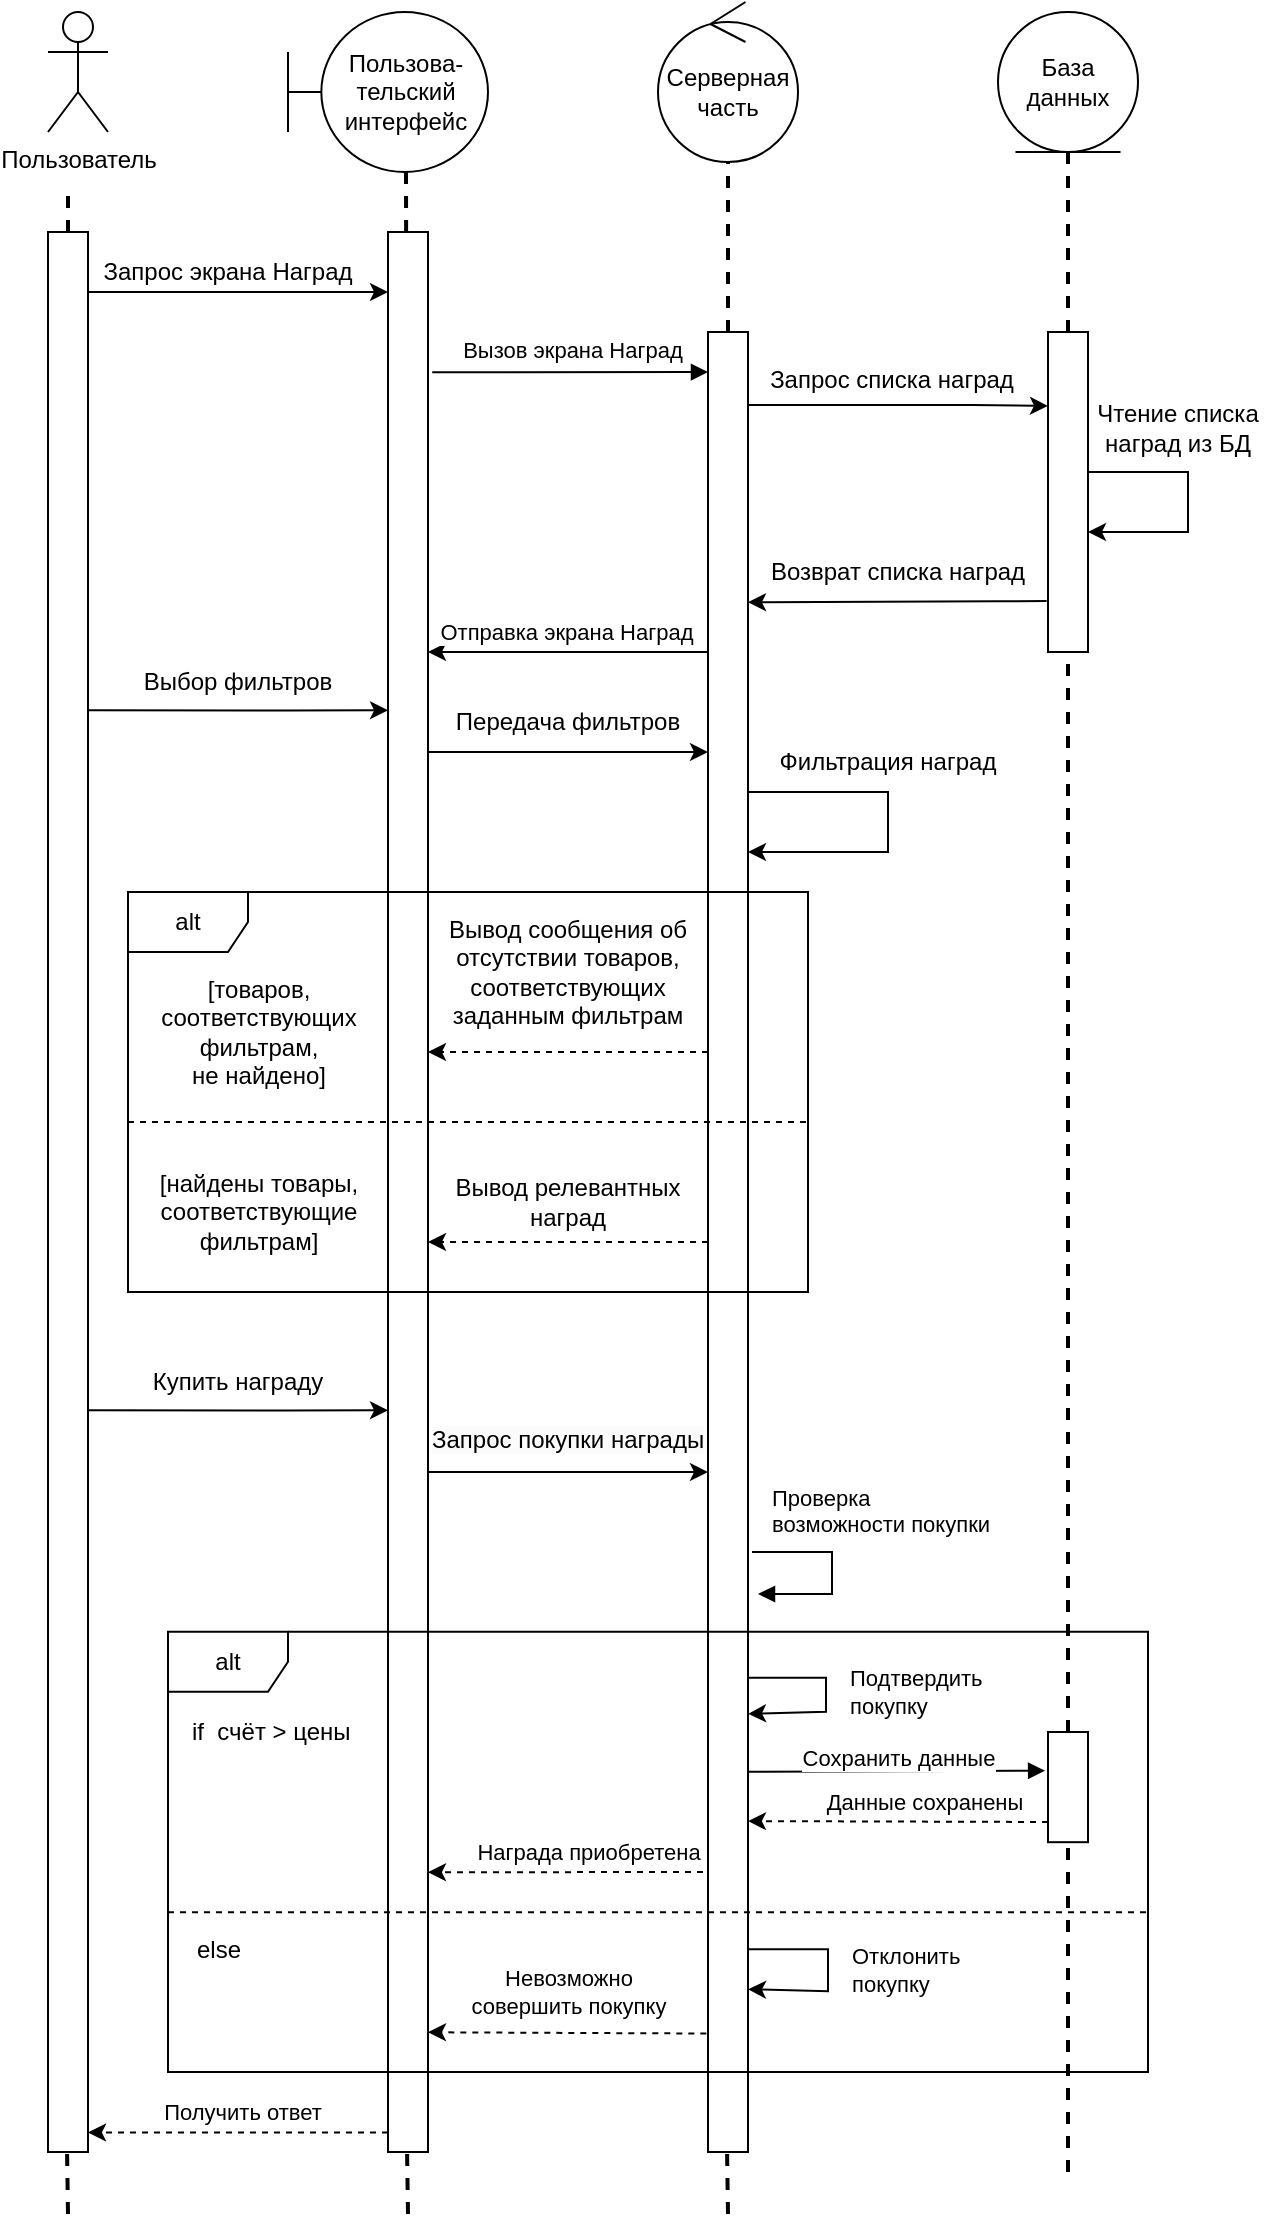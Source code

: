 <mxfile version="21.2.8" type="device">
  <diagram id="CVpzIZxZ6FQc-zkJlyMm" name="Страница 1">
    <mxGraphModel dx="2061" dy="794" grid="1" gridSize="10" guides="1" tooltips="1" connect="1" arrows="1" fold="1" page="1" pageScale="1" pageWidth="827" pageHeight="1169" math="0" shadow="0">
      <root>
        <mxCell id="0" />
        <mxCell id="1" parent="0" />
        <mxCell id="GgT9fDXqA0Cxmzo699EA-2" value="Пользователь" style="shape=umlActor;verticalLabelPosition=bottom;verticalAlign=top;html=1;outlineConnect=0;" parent="1" vertex="1">
          <mxGeometry x="-700" y="10" width="30" height="60" as="geometry" />
        </mxCell>
        <mxCell id="GgT9fDXqA0Cxmzo699EA-5" value="Запрос экрана Наград" style="text;html=1;strokeColor=none;fillColor=none;align=center;verticalAlign=middle;whiteSpace=wrap;rounded=0;" parent="1" vertex="1">
          <mxGeometry x="-700" y="120" width="180" height="40" as="geometry" />
        </mxCell>
        <mxCell id="Dryz8J-gVgUKQ2lueqJI-1" value="Пользова-&lt;br&gt;тельский интерфейс" style="shape=umlBoundary;whiteSpace=wrap;html=1;" parent="1" vertex="1">
          <mxGeometry x="-580" y="10" width="100" height="80" as="geometry" />
        </mxCell>
        <mxCell id="Dryz8J-gVgUKQ2lueqJI-2" value="База данных" style="ellipse;shape=umlEntity;whiteSpace=wrap;html=1;" parent="1" vertex="1">
          <mxGeometry x="-225" y="10" width="70" height="70" as="geometry" />
        </mxCell>
        <mxCell id="80jDLiHwljJUnVOSaJOS-2" value="" style="endArrow=none;dashed=1;html=1;strokeWidth=2;rounded=0;startArrow=none;" parent="1" source="80jDLiHwljJUnVOSaJOS-10" edge="1">
          <mxGeometry width="50" height="50" relative="1" as="geometry">
            <mxPoint x="-520.66" y="1170" as="sourcePoint" />
            <mxPoint x="-521" y="90" as="targetPoint" />
          </mxGeometry>
        </mxCell>
        <mxCell id="80jDLiHwljJUnVOSaJOS-3" value="" style="endArrow=none;dashed=1;html=1;strokeWidth=2;rounded=0;startArrow=none;" parent="1" source="2JbgoP7T0dCr4Jy_Mh9x-60" target="Dryz8J-gVgUKQ2lueqJI-2" edge="1">
          <mxGeometry width="50" height="50" relative="1" as="geometry">
            <mxPoint x="-50.16" y="1170" as="sourcePoint" />
            <mxPoint x="-50.5" y="90.0" as="targetPoint" />
          </mxGeometry>
        </mxCell>
        <mxCell id="80jDLiHwljJUnVOSaJOS-4" value="" style="endArrow=none;dashed=1;html=1;strokeWidth=2;rounded=0;startArrow=none;" parent="1" source="80jDLiHwljJUnVOSaJOS-5" edge="1">
          <mxGeometry width="50" height="50" relative="1" as="geometry">
            <mxPoint x="-720" y="1170" as="sourcePoint" />
            <mxPoint x="-690" y="100" as="targetPoint" />
          </mxGeometry>
        </mxCell>
        <mxCell id="80jDLiHwljJUnVOSaJOS-7" value="" style="endArrow=classic;endFill=1;html=1;edgeStyle=orthogonalEdgeStyle;align=left;verticalAlign=top;rounded=0;" parent="1" source="80jDLiHwljJUnVOSaJOS-5" target="80jDLiHwljJUnVOSaJOS-10" edge="1">
          <mxGeometry x="-1" relative="1" as="geometry">
            <mxPoint x="-710" y="170" as="sourcePoint" />
            <mxPoint x="-540" y="190" as="targetPoint" />
            <Array as="points">
              <mxPoint x="-620" y="150" />
              <mxPoint x="-620" y="150" />
            </Array>
          </mxGeometry>
        </mxCell>
        <mxCell id="80jDLiHwljJUnVOSaJOS-39" style="edgeStyle=orthogonalEdgeStyle;rounded=0;orthogonalLoop=1;jettySize=auto;html=1;" parent="1" edge="1">
          <mxGeometry relative="1" as="geometry">
            <mxPoint x="190" y="670" as="targetPoint" />
          </mxGeometry>
        </mxCell>
        <mxCell id="mZSnBwAnfPJ0Uy06w7GG-2" value="Вызов экрана Наград" style="endArrow=block;endFill=1;html=1;align=center;verticalAlign=top;rounded=0;entryX=0;entryY=0.022;entryDx=0;entryDy=0;entryPerimeter=0;exitX=1.105;exitY=0.073;exitDx=0;exitDy=0;exitPerimeter=0;" parent="1" source="80jDLiHwljJUnVOSaJOS-10" target="mZSnBwAnfPJ0Uy06w7GG-21" edge="1">
          <mxGeometry x="0.018" y="24" relative="1" as="geometry">
            <mxPoint x="-510.64" y="183.12" as="sourcePoint" />
            <mxPoint x="-387.88" y="183.36" as="targetPoint" />
            <mxPoint as="offset" />
          </mxGeometry>
        </mxCell>
        <mxCell id="mZSnBwAnfPJ0Uy06w7GG-17" value="" style="endArrow=none;dashed=1;html=1;strokeWidth=2;rounded=0;startArrow=none;" parent="1" source="mZSnBwAnfPJ0Uy06w7GG-21" target="8Y3LxIUDOonehGjc2qs5-1" edge="1">
          <mxGeometry width="50" height="50" relative="1" as="geometry">
            <mxPoint x="-322.16" y="1170" as="sourcePoint" />
            <mxPoint x="-322" y="90" as="targetPoint" />
          </mxGeometry>
        </mxCell>
        <mxCell id="80jDLiHwljJUnVOSaJOS-5" value="" style="rounded=0;whiteSpace=wrap;html=1;" parent="1" vertex="1">
          <mxGeometry x="-700" y="120" width="20" height="960" as="geometry" />
        </mxCell>
        <mxCell id="mZSnBwAnfPJ0Uy06w7GG-19" value="" style="endArrow=none;dashed=1;html=1;strokeWidth=2;rounded=0;startArrow=none;" parent="1" edge="1">
          <mxGeometry width="50" height="50" relative="1" as="geometry">
            <mxPoint x="-690" y="1111" as="sourcePoint" />
            <mxPoint x="-690.45" y="1081" as="targetPoint" />
          </mxGeometry>
        </mxCell>
        <mxCell id="80jDLiHwljJUnVOSaJOS-10" value="" style="rounded=0;whiteSpace=wrap;html=1;" parent="1" vertex="1">
          <mxGeometry x="-530" y="120" width="20" height="960" as="geometry" />
        </mxCell>
        <mxCell id="mZSnBwAnfPJ0Uy06w7GG-21" value="" style="rounded=0;whiteSpace=wrap;html=1;" parent="1" vertex="1">
          <mxGeometry x="-370" y="170" width="20" height="910" as="geometry" />
        </mxCell>
        <mxCell id="mZSnBwAnfPJ0Uy06w7GG-22" value="" style="endArrow=none;dashed=1;html=1;strokeWidth=2;rounded=0;startArrow=none;" parent="1" edge="1">
          <mxGeometry width="50" height="50" relative="1" as="geometry">
            <mxPoint x="-360" y="1111" as="sourcePoint" />
            <mxPoint x="-360.45" y="1081" as="targetPoint" />
          </mxGeometry>
        </mxCell>
        <mxCell id="8Y3LxIUDOonehGjc2qs5-1" value="Серверная часть" style="ellipse;shape=umlControl;whiteSpace=wrap;html=1;" parent="1" vertex="1">
          <mxGeometry x="-395" y="5" width="70" height="80" as="geometry" />
        </mxCell>
        <mxCell id="2JbgoP7T0dCr4Jy_Mh9x-1" value="Отправка экрана Наград" style="rounded=0;orthogonalLoop=1;jettySize=auto;html=1;" parent="1" edge="1">
          <mxGeometry x="0.011" y="-10" relative="1" as="geometry">
            <mxPoint x="-370" y="330" as="sourcePoint" />
            <mxPoint x="-510" y="330" as="targetPoint" />
            <mxPoint as="offset" />
          </mxGeometry>
        </mxCell>
        <mxCell id="2JbgoP7T0dCr4Jy_Mh9x-9" value="Проверка&lt;br&gt;возможности покупки" style="endArrow=block;endFill=1;html=1;edgeStyle=orthogonalEdgeStyle;align=left;verticalAlign=top;rounded=0;" parent="1" edge="1">
          <mxGeometry x="-0.837" y="40" relative="1" as="geometry">
            <mxPoint x="-348" y="780.0" as="sourcePoint" />
            <mxPoint x="-345" y="801.0" as="targetPoint" />
            <Array as="points">
              <mxPoint x="-308" y="780.0" />
              <mxPoint x="-308" y="801.0" />
            </Array>
            <mxPoint as="offset" />
          </mxGeometry>
        </mxCell>
        <mxCell id="2JbgoP7T0dCr4Jy_Mh9x-10" value="Подтвердить&lt;br&gt;покупку" style="rounded=0;orthogonalLoop=1;jettySize=auto;html=1;align=left;" parent="1" edge="1">
          <mxGeometry x="-0.027" y="10" relative="1" as="geometry">
            <mxPoint x="-350" y="842.91" as="sourcePoint" />
            <mxPoint x="-350" y="860.91" as="targetPoint" />
            <mxPoint as="offset" />
            <Array as="points">
              <mxPoint x="-311" y="842.91" />
              <mxPoint x="-311" y="859.91" />
            </Array>
          </mxGeometry>
        </mxCell>
        <mxCell id="2JbgoP7T0dCr4Jy_Mh9x-11" value="Отклонить&lt;br&gt;покупку" style="rounded=0;orthogonalLoop=1;jettySize=auto;html=1;align=left;" parent="1" edge="1">
          <mxGeometry x="-0.01" y="10" relative="1" as="geometry">
            <mxPoint x="-350" y="978.63" as="sourcePoint" />
            <mxPoint x="-350" y="998.63" as="targetPoint" />
            <mxPoint as="offset" />
            <Array as="points">
              <mxPoint x="-310" y="978.63" />
              <mxPoint x="-310" y="999.63" />
            </Array>
          </mxGeometry>
        </mxCell>
        <mxCell id="2JbgoP7T0dCr4Jy_Mh9x-12" value="Награда приобретена" style="rounded=0;orthogonalLoop=1;jettySize=auto;html=1;dashed=1;exitX=-0.125;exitY=0.707;exitDx=0;exitDy=0;exitPerimeter=0;" parent="1" edge="1">
          <mxGeometry x="-0.164" y="-10" relative="1" as="geometry">
            <mxPoint x="-372.5" y="940.0" as="sourcePoint" />
            <mxPoint x="-510" y="940.13" as="targetPoint" />
            <mxPoint as="offset" />
          </mxGeometry>
        </mxCell>
        <mxCell id="2JbgoP7T0dCr4Jy_Mh9x-14" value="Невозможно&lt;br&gt;совершить покупку" style="rounded=0;orthogonalLoop=1;jettySize=auto;html=1;dashed=1;exitX=-0.042;exitY=0.904;exitDx=0;exitDy=0;exitPerimeter=0;" parent="1" edge="1">
          <mxGeometry x="-0.005" y="-20" relative="1" as="geometry">
            <mxPoint x="-370.84" y="1020.77" as="sourcePoint" />
            <mxPoint x="-510" y="1020.13" as="targetPoint" />
            <mxPoint as="offset" />
          </mxGeometry>
        </mxCell>
        <mxCell id="2JbgoP7T0dCr4Jy_Mh9x-15" value="Сохранить данные" style="endArrow=block;endFill=1;html=1;align=center;verticalAlign=top;rounded=0;entryX=-0.072;entryY=0.351;entryDx=0;entryDy=0;entryPerimeter=0;" parent="1" target="2JbgoP7T0dCr4Jy_Mh9x-82" edge="1">
          <mxGeometry x="0.009" y="20" relative="1" as="geometry">
            <mxPoint x="-350" y="889.91" as="sourcePoint" />
            <mxPoint x="-190" y="889.91" as="targetPoint" />
            <mxPoint as="offset" />
          </mxGeometry>
        </mxCell>
        <mxCell id="2JbgoP7T0dCr4Jy_Mh9x-17" value="&amp;nbsp; &amp;nbsp;if&amp;nbsp; счёт &amp;gt; цены" style="text;html=1;align=left;verticalAlign=middle;resizable=0;points=[];autosize=1;strokeColor=none;fillColor=none;" parent="1" vertex="1">
          <mxGeometry x="-640" y="854.91" width="110" height="30" as="geometry" />
        </mxCell>
        <mxCell id="2JbgoP7T0dCr4Jy_Mh9x-18" value="else" style="text;html=1;align=center;verticalAlign=middle;resizable=0;points=[];autosize=1;strokeColor=none;fillColor=none;" parent="1" vertex="1">
          <mxGeometry x="-640" y="964.13" width="50" height="30" as="geometry" />
        </mxCell>
        <mxCell id="2JbgoP7T0dCr4Jy_Mh9x-19" value="" style="line;strokeWidth=1;fillColor=none;align=left;verticalAlign=middle;spacingTop=-1;spacingLeft=3;spacingRight=3;rotatable=0;labelPosition=right;points=[];portConstraint=eastwest;strokeColor=inherit;dashed=1;" parent="1" vertex="1">
          <mxGeometry x="-640" y="956.13" width="490" height="8" as="geometry" />
        </mxCell>
        <mxCell id="2JbgoP7T0dCr4Jy_Mh9x-16" value="alt" style="shape=umlFrame;whiteSpace=wrap;html=1;pointerEvents=0;" parent="1" vertex="1">
          <mxGeometry x="-640" y="819.91" width="490" height="220.09" as="geometry" />
        </mxCell>
        <mxCell id="2JbgoP7T0dCr4Jy_Mh9x-23" value="Получить ответ" style="rounded=0;orthogonalLoop=1;jettySize=auto;html=1;dashed=1;" parent="1" edge="1">
          <mxGeometry x="-0.018" y="-10" relative="1" as="geometry">
            <mxPoint x="-530" y="1070.22" as="sourcePoint" />
            <mxPoint x="-680" y="1070.22" as="targetPoint" />
            <mxPoint as="offset" />
          </mxGeometry>
        </mxCell>
        <mxCell id="2JbgoP7T0dCr4Jy_Mh9x-25" value="" style="endArrow=none;dashed=1;html=1;strokeWidth=2;rounded=0;startArrow=none;" parent="1" edge="1">
          <mxGeometry width="50" height="50" relative="1" as="geometry">
            <mxPoint x="-520" y="1111" as="sourcePoint" />
            <mxPoint x="-520.45" y="1081" as="targetPoint" />
          </mxGeometry>
        </mxCell>
        <mxCell id="2JbgoP7T0dCr4Jy_Mh9x-32" value="Выбор фильтров" style="text;html=1;strokeColor=none;fillColor=none;align=center;verticalAlign=middle;whiteSpace=wrap;rounded=0;" parent="1" vertex="1">
          <mxGeometry x="-680" y="330" width="150" height="30" as="geometry" />
        </mxCell>
        <mxCell id="2JbgoP7T0dCr4Jy_Mh9x-33" value="Фильтрация наград" style="text;html=1;strokeColor=none;fillColor=none;align=center;verticalAlign=middle;whiteSpace=wrap;rounded=0;" parent="1" vertex="1">
          <mxGeometry x="-350" y="370" width="140" height="30" as="geometry" />
        </mxCell>
        <mxCell id="2JbgoP7T0dCr4Jy_Mh9x-34" style="edgeStyle=orthogonalEdgeStyle;rounded=0;orthogonalLoop=1;jettySize=auto;html=1;" parent="1" edge="1">
          <mxGeometry relative="1" as="geometry">
            <mxPoint x="-350" y="430" as="targetPoint" />
            <Array as="points">
              <mxPoint x="-280" y="400" />
              <mxPoint x="-280" y="430" />
            </Array>
            <mxPoint x="-350" y="400" as="sourcePoint" />
          </mxGeometry>
        </mxCell>
        <mxCell id="2JbgoP7T0dCr4Jy_Mh9x-35" style="edgeStyle=orthogonalEdgeStyle;rounded=0;orthogonalLoop=1;jettySize=auto;html=1;endArrow=classic;endFill=1;" parent="1" edge="1">
          <mxGeometry relative="1" as="geometry">
            <Array as="points">
              <mxPoint x="-580" y="359.17" />
              <mxPoint x="-580" y="359.17" />
            </Array>
            <mxPoint x="-680" y="359.17" as="sourcePoint" />
            <mxPoint x="-530" y="359.17" as="targetPoint" />
          </mxGeometry>
        </mxCell>
        <mxCell id="2JbgoP7T0dCr4Jy_Mh9x-36" value="Передача фильтров" style="text;html=1;strokeColor=none;fillColor=none;align=center;verticalAlign=middle;whiteSpace=wrap;rounded=0;" parent="1" vertex="1">
          <mxGeometry x="-510" y="350" width="140" height="30" as="geometry" />
        </mxCell>
        <mxCell id="2JbgoP7T0dCr4Jy_Mh9x-37" style="edgeStyle=orthogonalEdgeStyle;rounded=0;orthogonalLoop=1;jettySize=auto;html=1;" parent="1" edge="1">
          <mxGeometry relative="1" as="geometry">
            <mxPoint x="-370" y="380" as="targetPoint" />
            <Array as="points">
              <mxPoint x="-390" y="380" />
              <mxPoint x="-390" y="380" />
            </Array>
            <mxPoint x="-510" y="380" as="sourcePoint" />
          </mxGeometry>
        </mxCell>
        <mxCell id="2JbgoP7T0dCr4Jy_Mh9x-39" value="alt" style="shape=umlFrame;whiteSpace=wrap;html=1;" parent="1" vertex="1">
          <mxGeometry x="-660" y="450" width="340" height="200" as="geometry" />
        </mxCell>
        <mxCell id="2JbgoP7T0dCr4Jy_Mh9x-40" value="Вывод сообщения об отсутствии товаров, соответствующих заданным фильтрам" style="text;html=1;strokeColor=none;fillColor=none;align=center;verticalAlign=middle;whiteSpace=wrap;rounded=0;" parent="1" vertex="1">
          <mxGeometry x="-510" y="470" width="140" height="40" as="geometry" />
        </mxCell>
        <mxCell id="2JbgoP7T0dCr4Jy_Mh9x-42" style="edgeStyle=orthogonalEdgeStyle;rounded=0;orthogonalLoop=1;jettySize=auto;html=1;dashed=1;" parent="1" edge="1">
          <mxGeometry relative="1" as="geometry">
            <Array as="points">
              <mxPoint x="-370" y="530" />
              <mxPoint x="-509" y="530" />
            </Array>
            <mxPoint x="-370" y="530" as="sourcePoint" />
            <mxPoint x="-510" y="530" as="targetPoint" />
          </mxGeometry>
        </mxCell>
        <mxCell id="2JbgoP7T0dCr4Jy_Mh9x-45" style="edgeStyle=orthogonalEdgeStyle;rounded=0;orthogonalLoop=1;jettySize=auto;html=1;dashed=1;endArrow=classic;endFill=1;" parent="1" edge="1">
          <mxGeometry relative="1" as="geometry">
            <Array as="points">
              <mxPoint x="-400" y="625.44" />
            </Array>
            <mxPoint x="-370" y="625" as="sourcePoint" />
            <mxPoint x="-510" y="625.004" as="targetPoint" />
          </mxGeometry>
        </mxCell>
        <mxCell id="2JbgoP7T0dCr4Jy_Mh9x-46" value="[товаров, &lt;br&gt;соответствующих &lt;br&gt;фильтрам, &lt;br&gt;не найдено]" style="text;html=1;align=center;verticalAlign=middle;resizable=0;points=[];autosize=1;strokeColor=none;fillColor=none;" parent="1" vertex="1">
          <mxGeometry x="-650" y="490" width="110" height="60" as="geometry" />
        </mxCell>
        <mxCell id="2JbgoP7T0dCr4Jy_Mh9x-47" value="[найдены товары, &lt;br&gt;соответствующие &lt;br&gt;фильтрам]" style="text;html=1;align=center;verticalAlign=middle;resizable=0;points=[];autosize=1;strokeColor=none;fillColor=none;" parent="1" vertex="1">
          <mxGeometry x="-650" y="585" width="110" height="50" as="geometry" />
        </mxCell>
        <mxCell id="2JbgoP7T0dCr4Jy_Mh9x-49" value="Вывод релевантных наград" style="text;html=1;strokeColor=none;fillColor=none;align=center;verticalAlign=middle;whiteSpace=wrap;rounded=0;" parent="1" vertex="1">
          <mxGeometry x="-515" y="590" width="150" height="30" as="geometry" />
        </mxCell>
        <mxCell id="2JbgoP7T0dCr4Jy_Mh9x-51" value="Чтение списка наград из БД" style="text;html=1;strokeColor=none;fillColor=none;align=center;verticalAlign=middle;whiteSpace=wrap;rounded=0;" parent="1" vertex="1">
          <mxGeometry x="-180" y="200" width="90" height="35" as="geometry" />
        </mxCell>
        <mxCell id="2JbgoP7T0dCr4Jy_Mh9x-52" value="Возврат списка наград" style="text;html=1;strokeColor=none;fillColor=none;align=center;verticalAlign=middle;whiteSpace=wrap;rounded=0;" parent="1" vertex="1">
          <mxGeometry x="-350" y="270" width="150" height="40" as="geometry" />
        </mxCell>
        <mxCell id="2JbgoP7T0dCr4Jy_Mh9x-54" style="edgeStyle=orthogonalEdgeStyle;rounded=0;orthogonalLoop=1;jettySize=auto;html=1;" parent="1" edge="1">
          <mxGeometry relative="1" as="geometry">
            <mxPoint x="-180" y="270" as="targetPoint" />
            <Array as="points">
              <mxPoint x="-130" y="239.75" />
              <mxPoint x="-130" y="269.75" />
            </Array>
            <mxPoint x="-180" y="240" as="sourcePoint" />
          </mxGeometry>
        </mxCell>
        <mxCell id="2JbgoP7T0dCr4Jy_Mh9x-55" style="edgeStyle=orthogonalEdgeStyle;rounded=0;orthogonalLoop=1;jettySize=auto;html=1;exitX=-0.035;exitY=0.118;exitDx=0;exitDy=0;exitPerimeter=0;" parent="1" edge="1">
          <mxGeometry relative="1" as="geometry">
            <Array as="points">
              <mxPoint x="-226" y="304.5" />
            </Array>
            <mxPoint x="-350" y="305.13" as="targetPoint" />
            <mxPoint x="-200.7" y="304.56" as="sourcePoint" />
          </mxGeometry>
        </mxCell>
        <mxCell id="2JbgoP7T0dCr4Jy_Mh9x-58" value="Запрос списка наград" style="text;html=1;strokeColor=none;fillColor=none;align=center;verticalAlign=middle;whiteSpace=wrap;rounded=0;" parent="1" vertex="1">
          <mxGeometry x="-348" y="178" width="140" height="32.5" as="geometry" />
        </mxCell>
        <mxCell id="2JbgoP7T0dCr4Jy_Mh9x-59" style="edgeStyle=orthogonalEdgeStyle;rounded=0;orthogonalLoop=1;jettySize=auto;html=1;exitX=-0.015;exitY=0.938;exitDx=0;exitDy=0;exitPerimeter=0;" parent="1" edge="1">
          <mxGeometry relative="1" as="geometry">
            <Array as="points">
              <mxPoint x="-238" y="206" />
            </Array>
            <mxPoint x="-350.1" y="206.485" as="sourcePoint" />
            <mxPoint x="-200" y="207" as="targetPoint" />
          </mxGeometry>
        </mxCell>
        <mxCell id="2JbgoP7T0dCr4Jy_Mh9x-61" value="" style="endArrow=none;dashed=1;html=1;strokeWidth=2;rounded=0;startArrow=none;" parent="1" source="2JbgoP7T0dCr4Jy_Mh9x-82" target="2JbgoP7T0dCr4Jy_Mh9x-60" edge="1">
          <mxGeometry width="50" height="50" relative="1" as="geometry">
            <mxPoint x="-190" y="1170" as="sourcePoint" />
            <mxPoint x="-205" y="80" as="targetPoint" />
          </mxGeometry>
        </mxCell>
        <mxCell id="2JbgoP7T0dCr4Jy_Mh9x-60" value="" style="rounded=0;whiteSpace=wrap;html=1;" parent="1" vertex="1">
          <mxGeometry x="-200" y="170" width="20" height="160" as="geometry" />
        </mxCell>
        <mxCell id="2JbgoP7T0dCr4Jy_Mh9x-68" value="" style="line;strokeWidth=1;fillColor=none;align=left;verticalAlign=middle;spacingTop=-1;spacingLeft=3;spacingRight=3;rotatable=0;labelPosition=right;points=[];portConstraint=eastwest;strokeColor=inherit;dashed=1;" parent="1" vertex="1">
          <mxGeometry x="-660" y="561" width="340" height="8" as="geometry" />
        </mxCell>
        <mxCell id="2JbgoP7T0dCr4Jy_Mh9x-71" value="Купить награду" style="text;html=1;strokeColor=none;fillColor=none;align=center;verticalAlign=middle;whiteSpace=wrap;rounded=0;" parent="1" vertex="1">
          <mxGeometry x="-680" y="680" width="150" height="30" as="geometry" />
        </mxCell>
        <mxCell id="2JbgoP7T0dCr4Jy_Mh9x-72" style="edgeStyle=orthogonalEdgeStyle;rounded=0;orthogonalLoop=1;jettySize=auto;html=1;endArrow=classic;endFill=1;" parent="1" edge="1">
          <mxGeometry relative="1" as="geometry">
            <Array as="points">
              <mxPoint x="-580" y="709.17" />
              <mxPoint x="-580" y="709.17" />
            </Array>
            <mxPoint x="-680" y="709.17" as="sourcePoint" />
            <mxPoint x="-530" y="709.17" as="targetPoint" />
          </mxGeometry>
        </mxCell>
        <mxCell id="2JbgoP7T0dCr4Jy_Mh9x-78" style="edgeStyle=orthogonalEdgeStyle;rounded=0;orthogonalLoop=1;jettySize=auto;html=1;endArrow=classic;endFill=1;" parent="1" edge="1">
          <mxGeometry relative="1" as="geometry">
            <Array as="points">
              <mxPoint x="-410" y="740.0" />
              <mxPoint x="-410" y="740.0" />
            </Array>
            <mxPoint x="-510" y="740.0" as="sourcePoint" />
            <mxPoint x="-370" y="740" as="targetPoint" />
          </mxGeometry>
        </mxCell>
        <mxCell id="2JbgoP7T0dCr4Jy_Mh9x-80" value="&lt;span style=&quot;color: rgb(0, 0, 0); font-family: Helvetica; font-size: 12px; font-style: normal; font-variant-ligatures: normal; font-variant-caps: normal; font-weight: 400; letter-spacing: normal; orphans: 2; text-align: center; text-indent: 0px; text-transform: none; widows: 2; word-spacing: 0px; -webkit-text-stroke-width: 0px; background-color: rgb(251, 251, 251); text-decoration-thickness: initial; text-decoration-style: initial; text-decoration-color: initial; float: none; display: inline !important;&quot;&gt;Запрос покупки награды&lt;/span&gt;" style="text;whiteSpace=wrap;html=1;" parent="1" vertex="1">
          <mxGeometry x="-510" y="710" width="170" height="40" as="geometry" />
        </mxCell>
        <mxCell id="2JbgoP7T0dCr4Jy_Mh9x-83" value="" style="endArrow=none;dashed=1;html=1;strokeWidth=2;rounded=0;startArrow=none;" parent="1" target="2JbgoP7T0dCr4Jy_Mh9x-82" edge="1">
          <mxGeometry width="50" height="50" relative="1" as="geometry">
            <mxPoint x="-190" y="1090" as="sourcePoint" />
            <mxPoint x="-190" y="330" as="targetPoint" />
          </mxGeometry>
        </mxCell>
        <mxCell id="2JbgoP7T0dCr4Jy_Mh9x-82" value="" style="rounded=0;whiteSpace=wrap;html=1;" parent="1" vertex="1">
          <mxGeometry x="-200" y="870" width="20" height="55.09" as="geometry" />
        </mxCell>
        <mxCell id="lzUHeZGEDWALMXyr2Sxl-1" value="Данные сохранены" style="rounded=0;orthogonalLoop=1;jettySize=auto;html=1;dashed=1;" edge="1" parent="1">
          <mxGeometry x="-0.164" y="-10" relative="1" as="geometry">
            <mxPoint x="-200" y="915" as="sourcePoint" />
            <mxPoint x="-350" y="914.54" as="targetPoint" />
            <mxPoint as="offset" />
          </mxGeometry>
        </mxCell>
      </root>
    </mxGraphModel>
  </diagram>
</mxfile>

